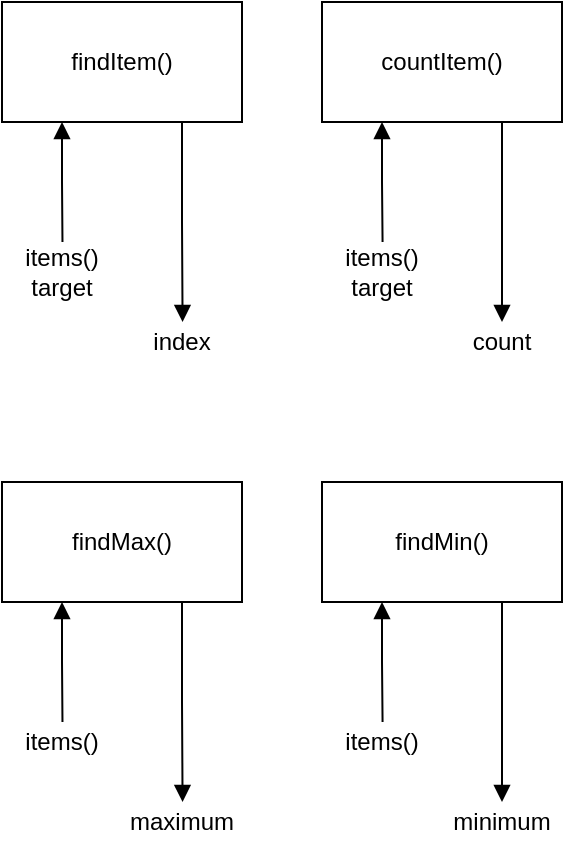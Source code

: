 <mxfile version="24.7.8">
  <diagram name="functions" id="s53V9tq3Cu6-tZO0EVcM">
    <mxGraphModel dx="882" dy="677" grid="1" gridSize="10" guides="1" tooltips="1" connect="1" arrows="1" fold="1" page="1" pageScale="1" pageWidth="1169" pageHeight="827" math="0" shadow="0">
      <root>
        <mxCell id="0" />
        <mxCell id="1" parent="0" />
        <mxCell id="BHrfldesXZEGRnvGpgZa-4" style="edgeStyle=orthogonalEdgeStyle;rounded=0;orthogonalLoop=1;jettySize=auto;html=1;exitX=0.25;exitY=1;exitDx=0;exitDy=0;endArrow=none;endFill=0;startArrow=block;startFill=1;fontSize=12;" parent="1" source="BHrfldesXZEGRnvGpgZa-2" edge="1">
          <mxGeometry relative="1" as="geometry">
            <mxPoint x="350.235" y="440" as="targetPoint" />
          </mxGeometry>
        </mxCell>
        <mxCell id="BHrfldesXZEGRnvGpgZa-6" style="edgeStyle=orthogonalEdgeStyle;shape=connector;rounded=0;orthogonalLoop=1;jettySize=auto;html=1;exitX=0.75;exitY=1;exitDx=0;exitDy=0;strokeColor=default;align=center;verticalAlign=middle;fontFamily=Helvetica;fontSize=12;fontColor=default;labelBackgroundColor=default;startArrow=none;startFill=0;endArrow=block;endFill=1;" parent="1" source="BHrfldesXZEGRnvGpgZa-2" edge="1">
          <mxGeometry relative="1" as="geometry">
            <mxPoint x="410.286" y="480" as="targetPoint" />
          </mxGeometry>
        </mxCell>
        <mxCell id="BHrfldesXZEGRnvGpgZa-2" value="findMax()" style="rounded=0;whiteSpace=wrap;html=1;fontSize=12;" parent="1" vertex="1">
          <mxGeometry x="320" y="320" width="120" height="60" as="geometry" />
        </mxCell>
        <mxCell id="BHrfldesXZEGRnvGpgZa-5" style="edgeStyle=orthogonalEdgeStyle;shape=connector;rounded=0;orthogonalLoop=1;jettySize=auto;html=1;exitX=0.25;exitY=1;exitDx=0;exitDy=0;strokeColor=default;align=center;verticalAlign=middle;fontFamily=Helvetica;fontSize=12;fontColor=default;labelBackgroundColor=default;startArrow=block;startFill=1;endArrow=none;endFill=0;" parent="1" source="BHrfldesXZEGRnvGpgZa-3" edge="1">
          <mxGeometry relative="1" as="geometry">
            <mxPoint x="510.286" y="440" as="targetPoint" />
          </mxGeometry>
        </mxCell>
        <mxCell id="UKdfs0ctcegRfAu8cj1a-9" style="edgeStyle=orthogonalEdgeStyle;rounded=0;orthogonalLoop=1;jettySize=auto;html=1;exitX=0.75;exitY=1;exitDx=0;exitDy=0;endArrow=block;endFill=1;fontSize=12;" parent="1" source="BHrfldesXZEGRnvGpgZa-3" edge="1">
          <mxGeometry relative="1" as="geometry">
            <mxPoint x="570" y="480" as="targetPoint" />
          </mxGeometry>
        </mxCell>
        <mxCell id="BHrfldesXZEGRnvGpgZa-3" value="findMin()" style="rounded=0;whiteSpace=wrap;html=1;fontSize=12;" parent="1" vertex="1">
          <mxGeometry x="480" y="320" width="120" height="60" as="geometry" />
        </mxCell>
        <mxCell id="BHrfldesXZEGRnvGpgZa-12" value="items()" style="text;html=1;align=center;verticalAlign=middle;whiteSpace=wrap;rounded=0;fontFamily=Helvetica;fontSize=12;fontColor=default;labelBackgroundColor=default;" parent="1" vertex="1">
          <mxGeometry x="320" y="440" width="60" height="20" as="geometry" />
        </mxCell>
        <mxCell id="BHrfldesXZEGRnvGpgZa-13" value="maximum" style="text;html=1;align=center;verticalAlign=middle;whiteSpace=wrap;rounded=0;fontFamily=Helvetica;fontSize=12;fontColor=default;labelBackgroundColor=default;" parent="1" vertex="1">
          <mxGeometry x="380" y="480" width="60" height="20" as="geometry" />
        </mxCell>
        <mxCell id="BHrfldesXZEGRnvGpgZa-14" value="items()" style="text;html=1;align=center;verticalAlign=middle;whiteSpace=wrap;rounded=0;fontFamily=Helvetica;fontSize=12;fontColor=default;labelBackgroundColor=default;" parent="1" vertex="1">
          <mxGeometry x="480" y="440" width="60" height="20" as="geometry" />
        </mxCell>
        <mxCell id="UKdfs0ctcegRfAu8cj1a-1" style="edgeStyle=orthogonalEdgeStyle;rounded=0;orthogonalLoop=1;jettySize=auto;html=1;exitX=0.25;exitY=1;exitDx=0;exitDy=0;endArrow=none;endFill=0;startArrow=block;startFill=1;fontSize=12;" parent="1" source="UKdfs0ctcegRfAu8cj1a-3" edge="1">
          <mxGeometry relative="1" as="geometry">
            <mxPoint x="350.235" y="200" as="targetPoint" />
          </mxGeometry>
        </mxCell>
        <mxCell id="UKdfs0ctcegRfAu8cj1a-2" style="edgeStyle=orthogonalEdgeStyle;shape=connector;rounded=0;orthogonalLoop=1;jettySize=auto;html=1;exitX=0.75;exitY=1;exitDx=0;exitDy=0;strokeColor=default;align=center;verticalAlign=middle;fontFamily=Helvetica;fontSize=12;fontColor=default;labelBackgroundColor=default;startArrow=none;startFill=0;endArrow=block;endFill=1;" parent="1" source="UKdfs0ctcegRfAu8cj1a-3" edge="1">
          <mxGeometry relative="1" as="geometry">
            <mxPoint x="410.286" y="240" as="targetPoint" />
          </mxGeometry>
        </mxCell>
        <mxCell id="UKdfs0ctcegRfAu8cj1a-3" value="findItem()" style="rounded=0;whiteSpace=wrap;html=1;fontSize=12;" parent="1" vertex="1">
          <mxGeometry x="320" y="80" width="120" height="60" as="geometry" />
        </mxCell>
        <mxCell id="UKdfs0ctcegRfAu8cj1a-4" style="edgeStyle=orthogonalEdgeStyle;shape=connector;rounded=0;orthogonalLoop=1;jettySize=auto;html=1;exitX=0.25;exitY=1;exitDx=0;exitDy=0;strokeColor=default;align=center;verticalAlign=middle;fontFamily=Helvetica;fontSize=12;fontColor=default;labelBackgroundColor=default;startArrow=block;startFill=1;endArrow=none;endFill=0;" parent="1" source="UKdfs0ctcegRfAu8cj1a-5" edge="1">
          <mxGeometry relative="1" as="geometry">
            <mxPoint x="510.286" y="200" as="targetPoint" />
          </mxGeometry>
        </mxCell>
        <mxCell id="UKdfs0ctcegRfAu8cj1a-11" style="edgeStyle=orthogonalEdgeStyle;shape=connector;rounded=0;orthogonalLoop=1;jettySize=auto;html=1;exitX=0.75;exitY=1;exitDx=0;exitDy=0;strokeColor=default;align=center;verticalAlign=middle;fontFamily=Helvetica;fontSize=12;fontColor=default;labelBackgroundColor=default;endArrow=block;endFill=1;" parent="1" source="UKdfs0ctcegRfAu8cj1a-5" edge="1">
          <mxGeometry relative="1" as="geometry">
            <mxPoint x="570" y="240" as="targetPoint" />
          </mxGeometry>
        </mxCell>
        <mxCell id="UKdfs0ctcegRfAu8cj1a-5" value="countItem()" style="rounded=0;whiteSpace=wrap;html=1;fontSize=12;" parent="1" vertex="1">
          <mxGeometry x="480" y="80" width="120" height="60" as="geometry" />
        </mxCell>
        <mxCell id="UKdfs0ctcegRfAu8cj1a-6" value="items()&lt;div style=&quot;font-size: 12px;&quot;&gt;target&lt;/div&gt;" style="text;html=1;align=center;verticalAlign=middle;whiteSpace=wrap;rounded=0;fontFamily=Helvetica;fontSize=12;fontColor=default;labelBackgroundColor=default;" parent="1" vertex="1">
          <mxGeometry x="320" y="200" width="60" height="30" as="geometry" />
        </mxCell>
        <mxCell id="UKdfs0ctcegRfAu8cj1a-7" value="index" style="text;html=1;align=center;verticalAlign=middle;whiteSpace=wrap;rounded=0;fontFamily=Helvetica;fontSize=12;fontColor=default;labelBackgroundColor=default;" parent="1" vertex="1">
          <mxGeometry x="380" y="240" width="60" height="20" as="geometry" />
        </mxCell>
        <mxCell id="UKdfs0ctcegRfAu8cj1a-8" value="&lt;font style=&quot;font-size: 12px;&quot;&gt;items()&lt;/font&gt;&lt;div style=&quot;font-size: 12px;&quot;&gt;&lt;font style=&quot;font-size: 12px;&quot;&gt;target&lt;/font&gt;&lt;/div&gt;" style="text;html=1;align=center;verticalAlign=middle;whiteSpace=wrap;rounded=0;fontFamily=Helvetica;fontSize=12;fontColor=default;labelBackgroundColor=default;" parent="1" vertex="1">
          <mxGeometry x="480" y="200" width="60" height="30" as="geometry" />
        </mxCell>
        <mxCell id="UKdfs0ctcegRfAu8cj1a-10" value="&lt;font style=&quot;font-size: 12px;&quot;&gt;minimum&lt;/font&gt;" style="text;html=1;align=center;verticalAlign=middle;whiteSpace=wrap;rounded=0;fontFamily=Helvetica;fontSize=12;fontColor=default;labelBackgroundColor=default;" parent="1" vertex="1">
          <mxGeometry x="540" y="480" width="60" height="20" as="geometry" />
        </mxCell>
        <mxCell id="UKdfs0ctcegRfAu8cj1a-12" value="&lt;font style=&quot;font-size: 12px;&quot;&gt;count&lt;/font&gt;" style="text;html=1;align=center;verticalAlign=middle;whiteSpace=wrap;rounded=0;fontFamily=Helvetica;fontSize=12;fontColor=default;labelBackgroundColor=default;" parent="1" vertex="1">
          <mxGeometry x="540" y="240" width="60" height="20" as="geometry" />
        </mxCell>
      </root>
    </mxGraphModel>
  </diagram>
</mxfile>

